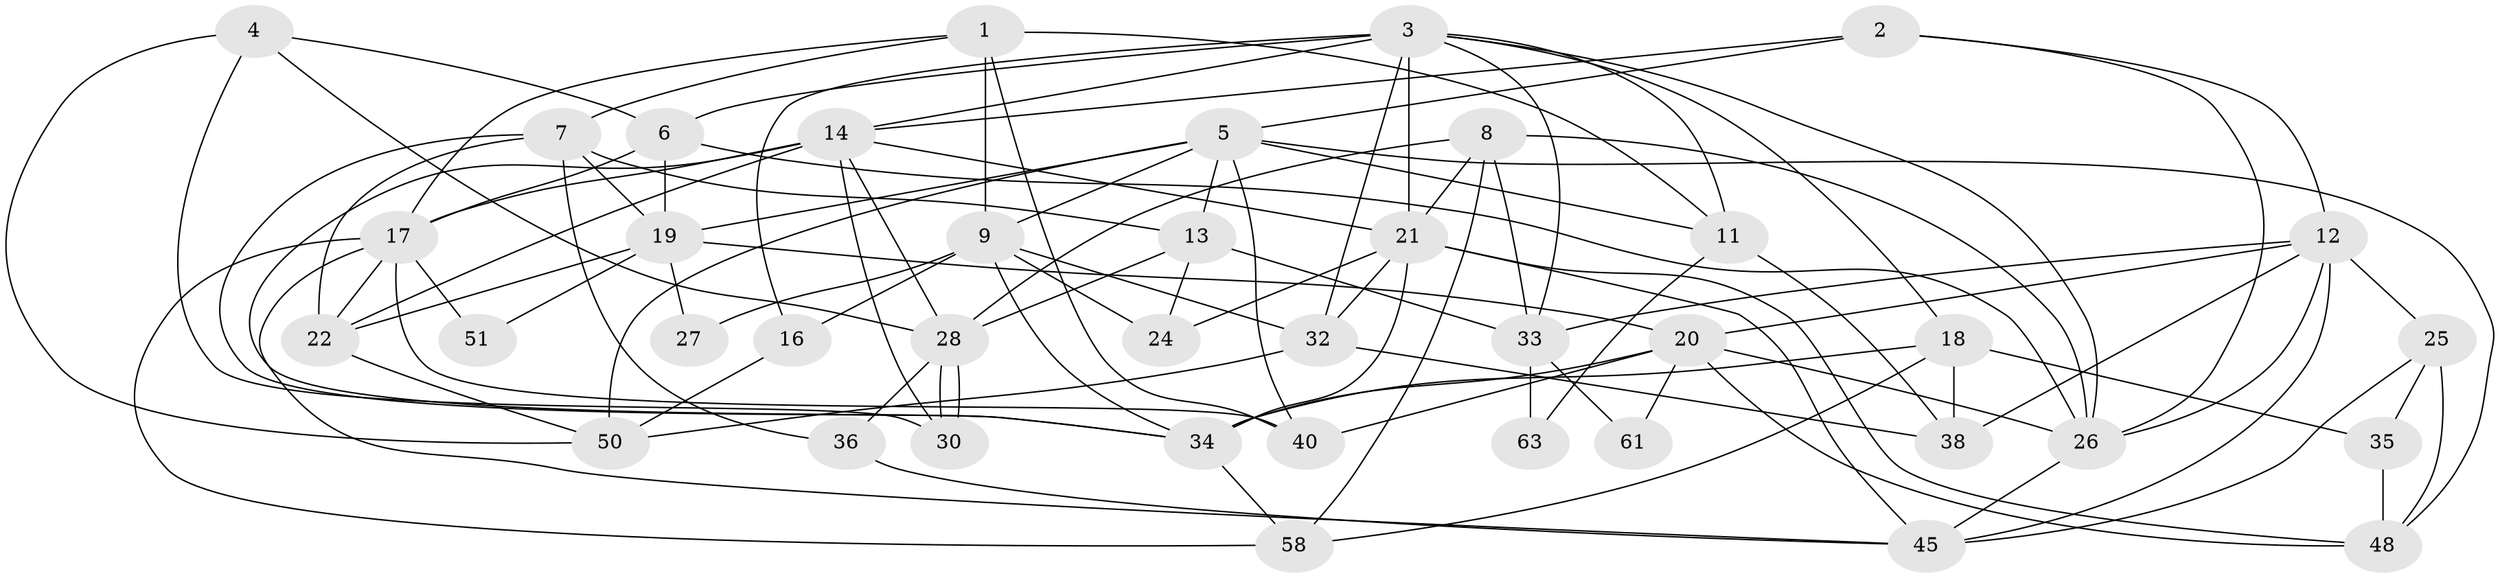 // original degree distribution, {4: 0.2647058823529412, 2: 0.11764705882352941, 5: 0.19117647058823528, 3: 0.29411764705882354, 6: 0.08823529411764706, 7: 0.029411764705882353, 9: 0.014705882352941176}
// Generated by graph-tools (version 1.1) at 2025/41/03/06/25 10:41:55]
// undirected, 40 vertices, 103 edges
graph export_dot {
graph [start="1"]
  node [color=gray90,style=filled];
  1 [super="+67"];
  2;
  3 [super="+68"];
  4;
  5 [super="+49"];
  6 [super="+39"];
  7 [super="+10"];
  8 [super="+15"];
  9 [super="+29"];
  11 [super="+59"];
  12 [super="+41"];
  13 [super="+53"];
  14 [super="+47"];
  16;
  17 [super="+23"];
  18 [super="+42"];
  19 [super="+31"];
  20 [super="+55"];
  21 [super="+57"];
  22 [super="+60"];
  24 [super="+37"];
  25;
  26 [super="+64"];
  27;
  28 [super="+44"];
  30;
  32;
  33 [super="+43"];
  34 [super="+65"];
  35;
  36 [super="+52"];
  38;
  40 [super="+46"];
  45 [super="+56"];
  48 [super="+62"];
  50 [super="+54"];
  51;
  58 [super="+66"];
  61;
  63;
  1 -- 17;
  1 -- 7;
  1 -- 11;
  1 -- 40;
  1 -- 9;
  2 -- 12;
  2 -- 14;
  2 -- 5;
  2 -- 26;
  3 -- 32;
  3 -- 14;
  3 -- 16;
  3 -- 18;
  3 -- 21;
  3 -- 6;
  3 -- 26;
  3 -- 33;
  3 -- 11;
  4 -- 30;
  4 -- 6;
  4 -- 28;
  4 -- 50;
  5 -- 11;
  5 -- 40;
  5 -- 48;
  5 -- 19;
  5 -- 9;
  5 -- 13;
  5 -- 50;
  6 -- 26;
  6 -- 17;
  6 -- 19;
  7 -- 34;
  7 -- 19;
  7 -- 36;
  7 -- 22;
  7 -- 13;
  8 -- 21;
  8 -- 26;
  8 -- 58;
  8 -- 28;
  8 -- 33;
  9 -- 24;
  9 -- 27;
  9 -- 32;
  9 -- 16;
  9 -- 34;
  11 -- 38;
  11 -- 63;
  12 -- 38;
  12 -- 26;
  12 -- 25;
  12 -- 20;
  12 -- 45;
  12 -- 33;
  13 -- 24;
  13 -- 33;
  13 -- 28;
  14 -- 17;
  14 -- 22;
  14 -- 30;
  14 -- 21;
  14 -- 34;
  14 -- 28;
  16 -- 50;
  17 -- 45;
  17 -- 22;
  17 -- 51;
  17 -- 40;
  17 -- 58;
  18 -- 38;
  18 -- 35;
  18 -- 58;
  18 -- 34;
  19 -- 27;
  19 -- 22;
  19 -- 51;
  19 -- 20;
  20 -- 48;
  20 -- 34 [weight=2];
  20 -- 26;
  20 -- 61;
  20 -- 40;
  21 -- 24 [weight=2];
  21 -- 45;
  21 -- 48;
  21 -- 32;
  21 -- 34;
  22 -- 50;
  25 -- 35;
  25 -- 48;
  25 -- 45;
  26 -- 45;
  28 -- 30;
  28 -- 30;
  28 -- 36 [weight=2];
  32 -- 38;
  32 -- 50;
  33 -- 61 [weight=2];
  33 -- 63;
  34 -- 58;
  35 -- 48;
  36 -- 45;
}
